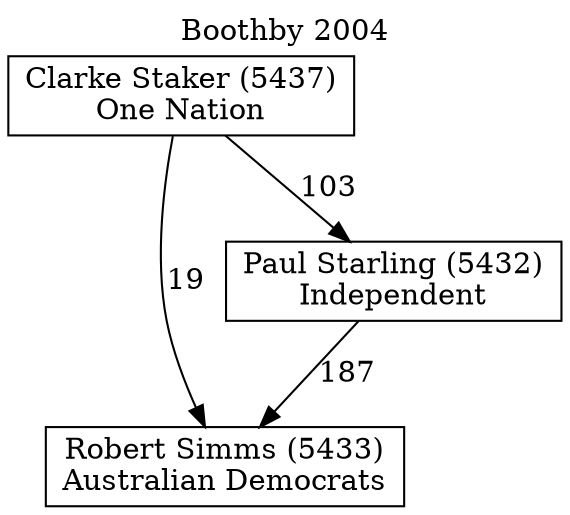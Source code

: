 // House preference flow
digraph "Robert Simms (5433)_Boothby_2004" {
	graph [label="Boothby 2004" labelloc=t mclimit=10]
	node [shape=box]
	"Robert Simms (5433)" [label="Robert Simms (5433)
Australian Democrats"]
	"Paul Starling (5432)" [label="Paul Starling (5432)
Independent"]
	"Clarke Staker (5437)" [label="Clarke Staker (5437)
One Nation"]
	"Paul Starling (5432)" -> "Robert Simms (5433)" [label=187]
	"Clarke Staker (5437)" -> "Paul Starling (5432)" [label=103]
	"Clarke Staker (5437)" -> "Robert Simms (5433)" [label=19]
}
